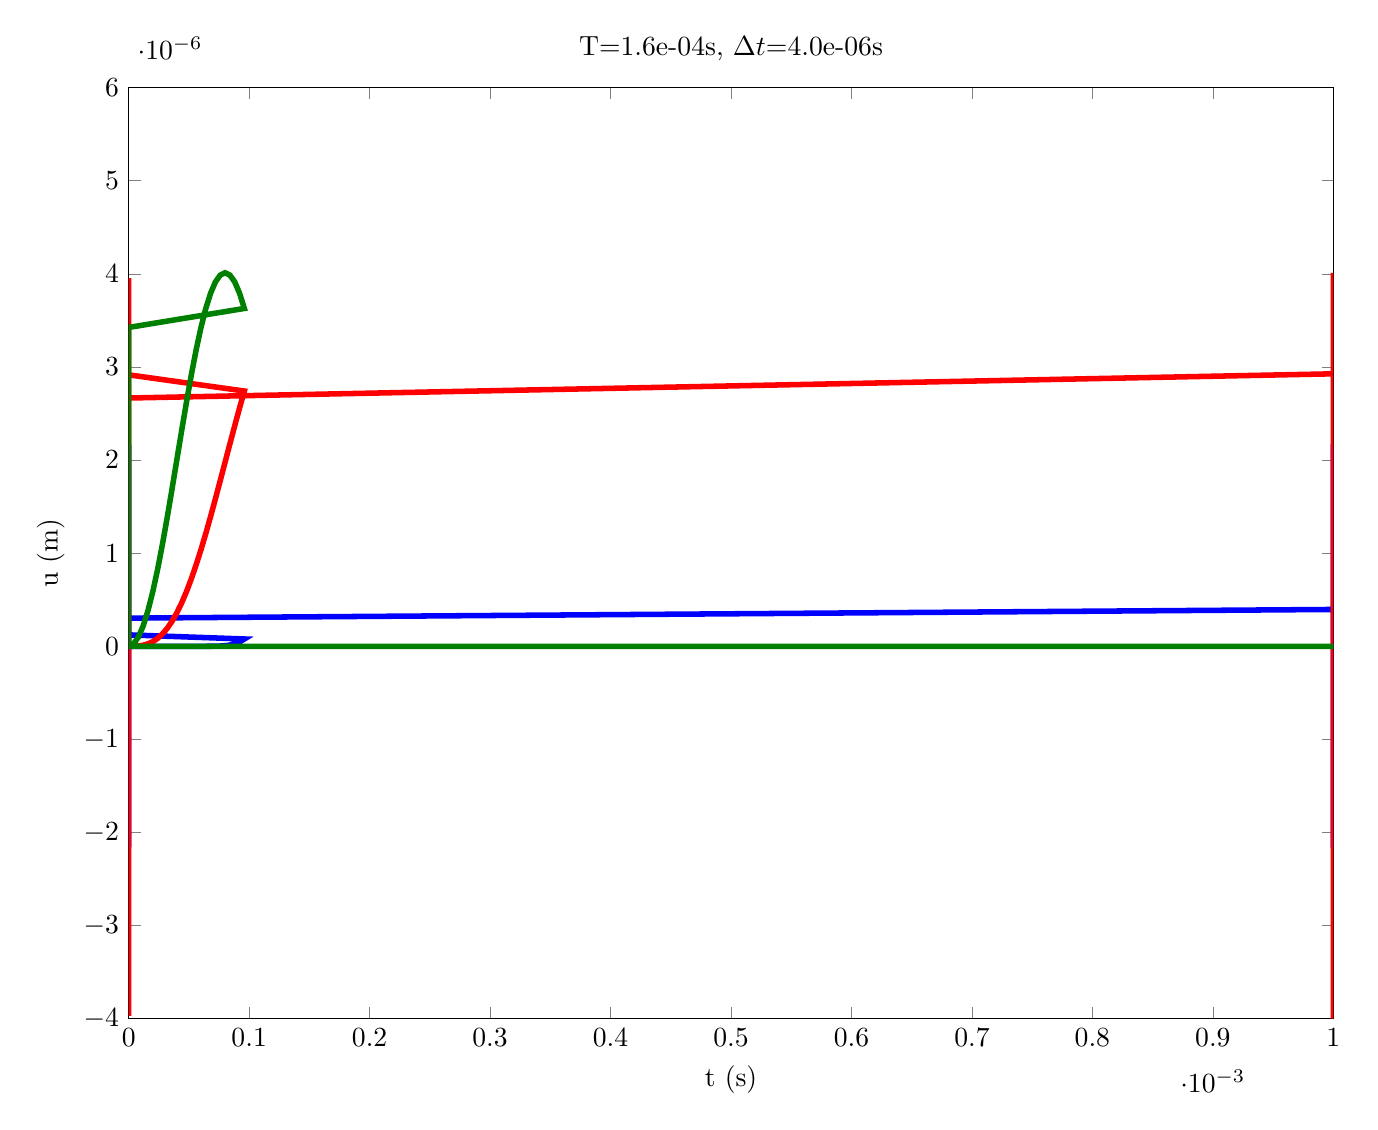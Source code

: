 % This file was created by matlab2tikz v0.4.7 (commit 9d7ddd53b3fb1f0df255c7d242269793e3f459e5) running on MATLAB 7.14.
% Copyright (c) 2008--2014, Nico Schlömer <nico.schloemer@gmail.com>
% All rights reserved.
% Minimal pgfplots version: 1.3
% 
% The latest updates can be retrieved from
%   http://www.mathworks.com/matlabcentral/fileexchange/22022-matlab2tikz
% where you can also make suggestions and rate matlab2tikz.
% 
\begin{tikzpicture}

\begin{axis}[%
width=6.023in,
height=4.656in,
scale only axis,
xmin=0,
xmax=0.001, xlabel={t (s)},
ymin=-4e-06,
ymax=6e-06, ylabel={u (m)}, %y label style={rotate=-90},
title={T=1.6e-04s, $\Delta t$=4.0e-06s}
]
\addplot [color=blue,solid,line width=2.0pt,forget plot]
  table[row sep=crcr]{0	0\\
4e-06	7.902e-26\\
8e-06	6.298e-24\\
1.2e-05	2.451e-22\\
1.6e-05	6.206e-21\\
2e-05	1.149e-19\\
2.4e-05	1.658e-18\\
2.8e-05	1.941e-17\\
3.2e-05	1.894e-16\\
3.6e-05	1.571e-15\\
4e-05	1.124e-14\\
4.4e-05	7.018e-14\\
4.8e-05	3.857e-13\\
5.2e-05	1.879e-12\\
5.6e-05	8.165e-12\\
6e-05	3.177e-11\\
6.4e-05	1.112e-10\\
6.8e-05	3.51e-10\\
7.2e-05	1.003e-09\\
7.6e-05	2.597e-09\\
8e-05	6.118e-09\\
8.4e-05	1.315e-08\\
8.8e-05	2.586e-08\\
9.2e-05	4.68e-08\\
9.6e-05	7.837e-08\\
0.0	1.224e-07\\
0.0	1.802e-07\\
0.0	2.522e-07\\
0.0	3.39e-07\\
0.0	4.41e-07\\
0.0	5.578e-07\\
0.0	6.883e-07\\
0.0	8.303e-07\\
0.0	9.813e-07\\
0.0	1.138e-06\\
0.0	1.295e-06\\
0.0	1.45e-06\\
0.0	1.597e-06\\
0.0	1.732e-06\\
0.0	1.854e-06\\
0.0	1.958e-06\\
0.0	2.043e-06\\
0.0	2.107e-06\\
0.0	2.147e-06\\
0.0	2.163e-06\\
0.0	2.154e-06\\
0.0	2.121e-06\\
0.0	2.064e-06\\
0.0	1.984e-06\\
0.0	1.885e-06\\
0.0	1.767e-06\\
0.0	1.635e-06\\
0.0	1.491e-06\\
0.0	1.339e-06\\
0.0	1.183e-06\\
0.0	1.026e-06\\
0.0	8.719e-07\\
0.0	7.25e-07\\
0.0	5.884e-07\\
0.0	4.65e-07\\
0.0	3.568e-07\\
0.0	2.646e-07\\
0.0	1.884e-07\\
0.0	1.271e-07\\
0.0	7.937e-08\\
0.0	4.332e-08\\
0.0	1.732e-08\\
0.0	-6.104e-10\\
0.0	-1.317e-08\\
0.0	-2.382e-08\\
0.0	-3.625e-08\\
0.0	-5.398e-08\\
0.0	-8.039e-08\\
0.0	-1.186e-07\\
0.0	-1.708e-07\\
0.0	-2.382e-07\\
0.0	-3.211e-07\\
0.0	-4.189e-07\\
0.0	-5.309e-07\\
0.0	-6.561e-07\\
0.0	-7.929e-07\\
0.0	-9.393e-07\\
0.0	-1.093e-06\\
0.0	-1.249e-06\\
0.0	-1.405e-06\\
0.0	-1.555e-06\\
0.0	-1.696e-06\\
0.0	-1.823e-06\\
0.0	-1.932e-06\\
0.0	-2.023e-06\\
0.0	-2.091e-06\\
0.0	-2.138e-06\\
0.0	-2.16e-06\\
0.0	-2.159e-06\\
0.0	-2.132e-06\\
0.0	-2.082e-06\\
0.0	-2.009e-06\\
0.0	-1.915e-06\\
0.0	-1.802e-06\\
0.0	-1.673e-06\\
0.0	-1.532e-06\\
0.0	-1.382e-06\\
0.0	-1.227e-06\\
0.0	-1.069e-06\\
0.0	-9.134e-07\\
0.0	-7.634e-07\\
0.0	-6.227e-07\\
0.0	-4.939e-07\\
0.0	-3.791e-07\\
0.0	-2.798e-07\\
0.0	-1.969e-07\\
0.0	-1.302e-07\\
0.0	-7.865e-08\\
0.0	-4.001e-08\\
0.0	-1.195e-08\\
0.0	8.084e-09\\
0.0	2.291e-08\\
0.0	3.528e-08\\
0.0	4.802e-08\\
0.0	6.421e-08\\
0.0	8.705e-08\\
0.0	1.197e-07\\
0.0	1.651e-07\\
0.0	2.256e-07\\
0.0	3.024e-07\\
0.001	3.954e-07\\
0.001	5.036e-07\\
0.001	6.252e-07\\
0.001	7.584e-07\\
0.001	9.013e-07\\
0.001	1.051e-06\\
0.001	1.205e-06\\
0.001	1.359e-06\\
0.001	1.51e-06\\
0.001	1.654e-06\\
0.001	1.787e-06\\
0.001	1.903e-06\\
0.001	2.001e-06\\
0.001	2.077e-06\\
0.001	2.129e-06\\
0.001	2.157e-06\\
0.001	2.161e-06\\
0.001	2.141e-06\\
0.001	2.098e-06\\
0.001	2.031e-06\\
0.001	1.943e-06\\
0.001	1.836e-06\\
0.001	1.711e-06\\
0.001	1.573e-06\\
0.001	1.424e-06\\
0.001	1.269e-06\\
0.001	1.112e-06\\
0.001	9.555e-07\\
0.001	8.033e-07\\
0.001	6.587e-07\\
0.001	5.248e-07\\
0.001	4.041e-07\\
0.001	2.985e-07\\
0.001	2.091e-07\\
0.001	1.362e-07\\
0.001	7.903e-08\\
0.001	3.601e-08\\
0.001	4.912e-09\\
0.001	-1.693e-08\\
0.001	-3.25e-08\\
0.001	-4.489e-08\\
0.001	-5.713e-08\\
0.001	-7.231e-08\\
0.001	-9.359e-08\\
0.001	-1.237e-07\\
0.001	-1.648e-07\\
0.001	-2.189e-07\\
0.001	-2.879e-07\\
0.001	-3.733e-07\\
0.001	-4.753e-07\\
0.001	-5.926e-07\\
0.001	-7.23e-07\\
0.001	-8.637e-07\\
0.001	-1.012e-06\\
0.001	-1.164e-06\\
0.001	-1.317e-06\\
0.001	-1.468e-06\\
0.001	-1.612e-06\\
0.001	-1.748e-06\\
0.001	-1.87e-06\\
0.001	-1.974e-06\\
0.001	-2.058e-06\\
0.001	-2.118e-06\\
0.001	-2.154e-06\\
0.001	-2.165e-06\\
0.001	-2.15e-06\\
0.001	-2.112e-06\\
0.001	-2.05e-06\\
0.001	-1.968e-06\\
0.001	-1.866e-06\\
0.001	-1.747e-06\\
0.001	-1.614e-06\\
0.001	-1.468e-06\\
0.001	-1.314e-06\\
0.001	-1.155e-06\\
0.001	-9.972e-07\\
0.001	-8.426e-07\\
0.001	-6.951e-07\\
0.001	-5.573e-07\\
0.001	-4.318e-07\\
0.001	-3.205e-07\\
0.001	-2.248e-07\\
0.001	-1.453e-07\\
0.001	-8.168e-08\\
0.001	-3.315e-08\\
0.001	1.937e-09\\
0.001	2.614e-08\\
0.001	4.277e-08\\
0.001	5.528e-08\\
0.001	6.69e-08\\
0.001	8.075e-08\\
0.001	9.981e-08\\
0.001	1.267e-07\\
0.001	1.64e-07\\
0.001	2.138e-07\\
0.001	2.779e-07\\
0.001	3.571e-07\\
0.001	4.52e-07\\
0.001	5.623e-07\\
0.001	6.869e-07\\
0.001	8.238e-07\\
0.001	9.7e-07\\
0.001	1.122e-06\\
0.001	1.276e-06\\
0.001	1.427e-06\\
0.001	1.573e-06\\
0.001	1.71e-06\\
0.001	1.834e-06\\
0.001	1.943e-06\\
0.001	2.034e-06\\
0.001	2.103e-06\\
0.001	2.147e-06\\
0.001	2.167e-06\\
0.001	2.159e-06\\
0.001	2.127e-06\\
0.001	2.071e-06\\
0.001	1.993e-06\\
0.001	1.895e-06\\
0.001	1.78e-06\\
0.001	1.65e-06\\
0.001	1.509e-06\\
0.001	1.358e-06\\
0.001	1.201e-06\\
0.001	1.041e-06\\
0.001	8.842e-07\\
0.001	7.327e-07\\
};
\addplot [color=red,solid,line width=2.0pt,forget plot]
  table[row sep=crcr]{0	0\\
4e-06	6.061e-10\\
8e-06	3.631e-09\\
1.2e-05	1.143e-08\\
1.6e-05	2.626e-08\\
2e-05	5.017e-08\\
2.4e-05	8.501e-08\\
2.8e-05	1.324e-07\\
3.2e-05	1.935e-07\\
3.6e-05	2.693e-07\\
4e-05	3.604e-07\\
4.4e-05	4.67e-07\\
4.8e-05	5.888e-07\\
5.2e-05	7.254e-07\\
5.6e-05	8.757e-07\\
6e-05	1.038e-06\\
6.4e-05	1.212e-06\\
6.8e-05	1.395e-06\\
7.2e-05	1.585e-06\\
7.6e-05	1.78e-06\\
8e-05	1.977e-06\\
8.4e-05	2.174e-06\\
8.8e-05	2.368e-06\\
9.2e-05	2.558e-06\\
9.6e-05	2.741e-06\\
0.0	2.915e-06\\
0.0	3.078e-06\\
0.0	3.228e-06\\
0.0	3.365e-06\\
0.0	3.486e-06\\
0.0	3.593e-06\\
0.0	3.684e-06\\
0.0	3.76e-06\\
0.0	3.821e-06\\
0.0	3.868e-06\\
0.0	3.903e-06\\
0.0	3.927e-06\\
0.0	3.942e-06\\
0.0	3.95e-06\\
0.0	3.953e-06\\
0.0	3.953e-06\\
0.0	3.953e-06\\
0.0	3.953e-06\\
0.0	3.953e-06\\
0.0	3.953e-06\\
0.0	3.953e-06\\
0.0	3.952e-06\\
0.0	3.951e-06\\
0.0	3.948e-06\\
0.0	3.942e-06\\
0.0	3.932e-06\\
0.0	3.915e-06\\
0.0	3.888e-06\\
0.0	3.846e-06\\
0.0	3.784e-06\\
0.0	3.699e-06\\
0.0	3.585e-06\\
0.0	3.442e-06\\
0.0	3.268e-06\\
0.0	3.062e-06\\
0.0	2.827e-06\\
0.0	2.562e-06\\
0.0	2.269e-06\\
0.0	1.951e-06\\
0.0	1.609e-06\\
0.0	1.247e-06\\
0.0	8.709e-07\\
0.0	4.84e-07\\
0.0	9.11e-08\\
0.0	-3.034e-07\\
0.0	-6.948e-07\\
0.0	-1.078e-06\\
0.0	-1.448e-06\\
0.0	-1.801e-06\\
0.0	-2.133e-06\\
0.0	-2.441e-06\\
0.0	-2.722e-06\\
0.0	-2.974e-06\\
0.0	-3.195e-06\\
0.0	-3.386e-06\\
0.0	-3.546e-06\\
0.0	-3.677e-06\\
0.0	-3.779e-06\\
0.0	-3.855e-06\\
0.0	-3.909e-06\\
0.0	-3.943e-06\\
0.0	-3.961e-06\\
0.0	-3.968e-06\\
0.0	-3.967e-06\\
0.0	-3.962e-06\\
0.0	-3.956e-06\\
0.0	-3.952e-06\\
0.0	-3.949e-06\\
0.0	-3.949e-06\\
0.0	-3.949e-06\\
0.0	-3.948e-06\\
0.0	-3.945e-06\\
0.0	-3.937e-06\\
0.0	-3.925e-06\\
0.0	-3.905e-06\\
0.0	-3.877e-06\\
0.0	-3.837e-06\\
0.0	-3.78e-06\\
0.0	-3.701e-06\\
0.0	-3.598e-06\\
0.0	-3.465e-06\\
0.0	-3.302e-06\\
0.0	-3.106e-06\\
0.0	-2.879e-06\\
0.0	-2.62e-06\\
0.0	-2.333e-06\\
0.0	-2.021e-06\\
0.0	-1.685e-06\\
0.0	-1.331e-06\\
0.0	-9.592e-07\\
0.0	-5.747e-07\\
0.0	-1.822e-07\\
0.0	2.132e-07\\
0.0	6.062e-07\\
0.0	9.917e-07\\
0.0	1.365e-06\\
0.0	1.723e-06\\
0.0	2.061e-06\\
0.0	2.376e-06\\
0.0	2.666e-06\\
0.001	2.926e-06\\
0.001	3.156e-06\\
0.001	3.355e-06\\
0.001	3.524e-06\\
0.001	3.662e-06\\
0.001	3.772e-06\\
0.001	3.856e-06\\
0.001	3.915e-06\\
0.001	3.953e-06\\
0.001	3.974e-06\\
0.001	3.983e-06\\
0.001	3.982e-06\\
0.001	3.975e-06\\
0.001	3.965e-06\\
0.001	3.956e-06\\
0.001	3.949e-06\\
0.001	3.944e-06\\
0.001	3.942e-06\\
0.001	3.94e-06\\
0.001	3.937e-06\\
0.001	3.932e-06\\
0.001	3.921e-06\\
0.001	3.901e-06\\
0.001	3.872e-06\\
0.001	3.83e-06\\
0.001	3.774e-06\\
0.001	3.699e-06\\
0.001	3.603e-06\\
0.001	3.481e-06\\
0.001	3.33e-06\\
0.001	3.146e-06\\
0.001	2.929e-06\\
0.001	2.679e-06\\
0.001	2.399e-06\\
0.001	2.092e-06\\
0.001	1.762e-06\\
0.001	1.411e-06\\
0.001	1.043e-06\\
0.001	6.62e-07\\
0.001	2.725e-07\\
0.001	-1.211e-07\\
0.001	-5.145e-07\\
0.001	-9.029e-07\\
0.001	-1.282e-06\\
0.001	-1.645e-06\\
0.001	-1.99e-06\\
0.001	-2.311e-06\\
0.001	-2.607e-06\\
0.001	-2.874e-06\\
0.001	-3.113e-06\\
0.001	-3.322e-06\\
0.001	-3.5e-06\\
0.001	-3.647e-06\\
0.001	-3.764e-06\\
0.001	-3.853e-06\\
0.001	-3.918e-06\\
0.001	-3.962e-06\\
0.001	-3.987e-06\\
0.001	-3.998e-06\\
0.001	-3.997e-06\\
0.001	-3.989e-06\\
0.001	-3.977e-06\\
0.001	-3.964e-06\\
0.001	-3.952e-06\\
0.001	-3.943e-06\\
0.001	-3.937e-06\\
0.001	-3.932e-06\\
0.001	-3.928e-06\\
0.001	-3.922e-06\\
0.001	-3.912e-06\\
0.001	-3.896e-06\\
0.001	-3.869e-06\\
0.001	-3.829e-06\\
0.001	-3.774e-06\\
0.001	-3.701e-06\\
0.001	-3.608e-06\\
0.001	-3.492e-06\\
0.001	-3.349e-06\\
0.001	-3.176e-06\\
0.001	-2.972e-06\\
0.001	-2.735e-06\\
0.001	-2.466e-06\\
0.001	-2.166e-06\\
0.001	-1.84e-06\\
0.001	-1.491e-06\\
0.001	-1.126e-06\\
0.001	-7.473e-07\\
0.001	-3.603e-07\\
0.001	3.152e-08\\
0.001	4.243e-07\\
0.001	8.138e-07\\
0.001	1.195e-06\\
0.001	1.563e-06\\
0.001	1.914e-06\\
0.001	2.243e-06\\
0.001	2.547e-06\\
0.001	2.824e-06\\
0.001	3.07e-06\\
0.001	3.286e-06\\
0.001	3.472e-06\\
0.001	3.627e-06\\
0.001	3.752e-06\\
0.001	3.85e-06\\
0.001	3.922e-06\\
0.001	3.971e-06\\
0.001	3.999e-06\\
0.001	4.011e-06\\
0.001	4.011e-06\\
0.001	4.003e-06\\
0.001	3.99e-06\\
0.001	3.975e-06\\
0.001	3.96e-06\\
0.001	3.946e-06\\
0.001	3.934e-06\\
0.001	3.926e-06\\
0.001	3.919e-06\\
0.001	3.913e-06\\
0.001	3.903e-06\\
0.001	3.888e-06\\
0.001	3.863e-06\\
0.001	3.826e-06\\
0.001	3.775e-06\\
0.001	3.706e-06\\
0.001	3.617e-06\\
0.001	3.504e-06\\
0.001	3.366e-06\\
};
\addplot [color=black!50!green,solid,line width=2.0pt,forget plot]
  table[row sep=crcr]{0	0\\
4e-06	2.469e-08\\
8e-06	9.816e-08\\
1.2e-05	2.186e-07\\
1.6e-05	3.83e-07\\
2e-05	5.874e-07\\
2.4e-05	8.267e-07\\
2.8e-05	1.095e-06\\
3.2e-05	1.386e-06\\
3.6e-05	1.692e-06\\
4e-05	2.006e-06\\
4.4e-05	2.319e-06\\
4.8e-05	2.625e-06\\
5.2e-05	2.916e-06\\
5.6e-05	3.184e-06\\
6e-05	3.424e-06\\
6.4e-05	3.628e-06\\
6.8e-05	3.792e-06\\
7.2e-05	3.913e-06\\
7.6e-05	3.986e-06\\
8e-05	4.011e-06\\
8.4e-05	3.986e-06\\
8.8e-05	3.913e-06\\
9.2e-05	3.792e-06\\
9.6e-05	3.628e-06\\
0.0	3.424e-06\\
0.0	3.184e-06\\
0.0	2.916e-06\\
0.0	2.625e-06\\
0.0	2.319e-06\\
0.0	2.006e-06\\
0.0	1.692e-06\\
0.0	1.386e-06\\
0.0	1.095e-06\\
0.0	8.267e-07\\
0.0	5.874e-07\\
0.0	3.83e-07\\
0.0	2.186e-07\\
0.0	9.816e-08\\
0.0	2.469e-08\\
0.0	0\\
0.0	0\\
0.0	0\\
0.0	0\\
0.0	0\\
0.0	0\\
0.0	0\\
0.0	0\\
0.0	0\\
0.0	0\\
0.0	0\\
0.0	0\\
0.0	0\\
0.0	0\\
0.0	0\\
0.0	0\\
0.0	0\\
0.0	0\\
0.0	0\\
0.0	0\\
0.0	0\\
0.0	0\\
0.0	0\\
0.0	0\\
0.0	0\\
0.0	0\\
0.0	0\\
0.0	0\\
0.0	0\\
0.0	0\\
0.0	0\\
0.0	0\\
0.0	0\\
0.0	0\\
0.0	0\\
0.0	0\\
0.0	0\\
0.0	0\\
0.0	0\\
0.0	0\\
0.0	0\\
0.0	0\\
0.0	0\\
0.0	0\\
0.0	0\\
0.0	0\\
0.0	0\\
0.0	0\\
0.0	0\\
0.0	0\\
0.0	0\\
0.0	0\\
0.0	0\\
0.0	0\\
0.0	0\\
0.0	0\\
0.0	0\\
0.0	0\\
0.0	0\\
0.0	0\\
0.0	0\\
0.0	0\\
0.0	0\\
0.0	0\\
0.0	0\\
0.0	0\\
0.0	0\\
0.0	0\\
0.0	0\\
0.0	0\\
0.0	0\\
0.0	0\\
0.0	0\\
0.0	0\\
0.0	0\\
0.0	0\\
0.0	0\\
0.0	0\\
0.0	0\\
0.0	0\\
0.0	0\\
0.0	0\\
0.0	0\\
0.0	0\\
0.0	0\\
0.001	0\\
0.001	0\\
0.001	0\\
0.001	0\\
0.001	0\\
0.001	0\\
0.001	0\\
0.001	0\\
0.001	0\\
0.001	0\\
0.001	0\\
0.001	0\\
0.001	0\\
0.001	0\\
0.001	0\\
0.001	0\\
0.001	0\\
0.001	0\\
0.001	0\\
0.001	0\\
0.001	0\\
0.001	0\\
0.001	0\\
0.001	0\\
0.001	0\\
0.001	0\\
0.001	0\\
0.001	0\\
0.001	0\\
0.001	0\\
0.001	0\\
0.001	0\\
0.001	0\\
0.001	0\\
0.001	0\\
0.001	0\\
0.001	0\\
0.001	0\\
0.001	0\\
0.001	0\\
0.001	0\\
0.001	0\\
0.001	0\\
0.001	0\\
0.001	0\\
0.001	0\\
0.001	0\\
0.001	0\\
0.001	0\\
0.001	0\\
0.001	0\\
0.001	0\\
0.001	0\\
0.001	0\\
0.001	0\\
0.001	0\\
0.001	0\\
0.001	0\\
0.001	0\\
0.001	0\\
0.001	0\\
0.001	0\\
0.001	0\\
0.001	0\\
0.001	0\\
0.001	0\\
0.001	0\\
0.001	0\\
0.001	0\\
0.001	0\\
0.001	0\\
0.001	0\\
0.001	0\\
0.001	0\\
0.001	0\\
0.001	0\\
0.001	0\\
0.001	0\\
0.001	0\\
0.001	0\\
0.001	0\\
0.001	0\\
0.001	0\\
0.001	0\\
0.001	0\\
0.001	0\\
0.001	0\\
0.001	0\\
0.001	0\\
0.001	0\\
0.001	0\\
0.001	0\\
0.001	0\\
0.001	0\\
0.001	0\\
0.001	0\\
0.001	0\\
0.001	0\\
0.001	0\\
0.001	0\\
0.001	0\\
0.001	0\\
0.001	0\\
0.001	0\\
0.001	0\\
0.001	0\\
0.001	0\\
0.001	0\\
0.001	0\\
0.001	0\\
0.001	0\\
0.001	0\\
0.001	0\\
0.001	0\\
0.001	0\\
0.001	0\\
0.001	0\\
0.001	0\\
0.001	0\\
0.001	0\\
0.001	0\\
0.001	0\\
0.001	0\\
0.001	0\\
0.001	0\\
0.001	0\\
};
\end{axis}
\end{tikzpicture}%